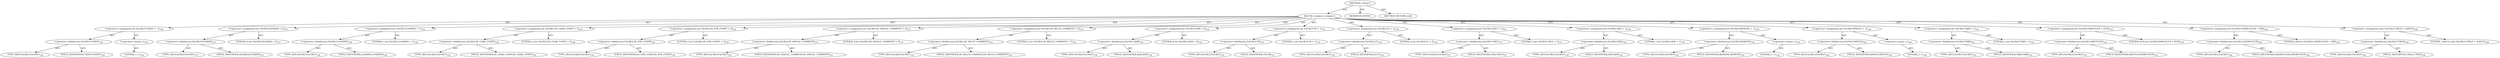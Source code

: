 digraph "&lt;clinit&gt;" {  
"111669149743" [label = <(METHOD,&lt;clinit&gt;)> ]
"25769803974" [label = <(BLOCK,&lt;empty&gt;,&lt;empty&gt;)> ]
"30064771901" [label = <(&lt;operator&gt;.assignment,int FixCRLF.UNDEF = -1)<SUB>126</SUB>> ]
"30064771902" [label = <(&lt;operator&gt;.fieldAccess,FixCRLF.UNDEF)<SUB>126</SUB>> ]
"180388626480" [label = <(TYPE_REF,FixCRLF,FixCRLF)<SUB>126</SUB>> ]
"55834575082" [label = <(FIELD_IDENTIFIER,UNDEF,UNDEF)<SUB>126</SUB>> ]
"30064771903" [label = <(&lt;operator&gt;.minus,-1)<SUB>126</SUB>> ]
"90194313372" [label = <(LITERAL,1,-1)<SUB>126</SUB>> ]
"30064771904" [label = <(&lt;operator&gt;.assignment,int FixCRLF.NOTJAVA = 0)<SUB>127</SUB>> ]
"30064771905" [label = <(&lt;operator&gt;.fieldAccess,FixCRLF.NOTJAVA)<SUB>127</SUB>> ]
"180388626481" [label = <(TYPE_REF,FixCRLF,FixCRLF)<SUB>127</SUB>> ]
"55834575083" [label = <(FIELD_IDENTIFIER,NOTJAVA,NOTJAVA)<SUB>127</SUB>> ]
"90194313373" [label = <(LITERAL,0,int FixCRLF.NOTJAVA = 0)<SUB>127</SUB>> ]
"30064771906" [label = <(&lt;operator&gt;.assignment,int FixCRLF.LOOKING = 1)<SUB>128</SUB>> ]
"30064771907" [label = <(&lt;operator&gt;.fieldAccess,FixCRLF.LOOKING)<SUB>128</SUB>> ]
"180388626482" [label = <(TYPE_REF,FixCRLF,FixCRLF)<SUB>128</SUB>> ]
"55834575084" [label = <(FIELD_IDENTIFIER,LOOKING,LOOKING)<SUB>128</SUB>> ]
"90194313374" [label = <(LITERAL,1,int FixCRLF.LOOKING = 1)<SUB>128</SUB>> ]
"30064771908" [label = <(&lt;operator&gt;.assignment,int FixCRLF.IN_CHAR_CONST = 2)<SUB>129</SUB>> ]
"30064771909" [label = <(&lt;operator&gt;.fieldAccess,FixCRLF.IN_CHAR_CONST)<SUB>129</SUB>> ]
"180388626483" [label = <(TYPE_REF,FixCRLF,FixCRLF)<SUB>129</SUB>> ]
"55834575085" [label = <(FIELD_IDENTIFIER,IN_CHAR_CONST,IN_CHAR_CONST)<SUB>129</SUB>> ]
"90194313375" [label = <(LITERAL,2,int FixCRLF.IN_CHAR_CONST = 2)<SUB>129</SUB>> ]
"30064771910" [label = <(&lt;operator&gt;.assignment,int FixCRLF.IN_STR_CONST = 3)<SUB>130</SUB>> ]
"30064771911" [label = <(&lt;operator&gt;.fieldAccess,FixCRLF.IN_STR_CONST)<SUB>130</SUB>> ]
"180388626484" [label = <(TYPE_REF,FixCRLF,FixCRLF)<SUB>130</SUB>> ]
"55834575086" [label = <(FIELD_IDENTIFIER,IN_STR_CONST,IN_STR_CONST)<SUB>130</SUB>> ]
"90194313376" [label = <(LITERAL,3,int FixCRLF.IN_STR_CONST = 3)<SUB>130</SUB>> ]
"30064771912" [label = <(&lt;operator&gt;.assignment,int FixCRLF.IN_SINGLE_COMMENT = 4)<SUB>131</SUB>> ]
"30064771913" [label = <(&lt;operator&gt;.fieldAccess,FixCRLF.IN_SINGLE_COMMENT)<SUB>131</SUB>> ]
"180388626485" [label = <(TYPE_REF,FixCRLF,FixCRLF)<SUB>131</SUB>> ]
"55834575087" [label = <(FIELD_IDENTIFIER,IN_SINGLE_COMMENT,IN_SINGLE_COMMENT)<SUB>131</SUB>> ]
"90194313377" [label = <(LITERAL,4,int FixCRLF.IN_SINGLE_COMMENT = 4)<SUB>131</SUB>> ]
"30064771914" [label = <(&lt;operator&gt;.assignment,int FixCRLF.IN_MULTI_COMMENT = 5)<SUB>132</SUB>> ]
"30064771915" [label = <(&lt;operator&gt;.fieldAccess,FixCRLF.IN_MULTI_COMMENT)<SUB>132</SUB>> ]
"180388626486" [label = <(TYPE_REF,FixCRLF,FixCRLF)<SUB>132</SUB>> ]
"55834575088" [label = <(FIELD_IDENTIFIER,IN_MULTI_COMMENT,IN_MULTI_COMMENT)<SUB>132</SUB>> ]
"90194313378" [label = <(LITERAL,5,int FixCRLF.IN_MULTI_COMMENT = 5)<SUB>132</SUB>> ]
"30064771916" [label = <(&lt;operator&gt;.assignment,int FixCRLF.ASIS = 0)<SUB>134</SUB>> ]
"30064771917" [label = <(&lt;operator&gt;.fieldAccess,FixCRLF.ASIS)<SUB>134</SUB>> ]
"180388626487" [label = <(TYPE_REF,FixCRLF,FixCRLF)<SUB>134</SUB>> ]
"55834575089" [label = <(FIELD_IDENTIFIER,ASIS,ASIS)<SUB>134</SUB>> ]
"90194313379" [label = <(LITERAL,0,int FixCRLF.ASIS = 0)<SUB>134</SUB>> ]
"30064771918" [label = <(&lt;operator&gt;.assignment,int FixCRLF.CR = 1)<SUB>135</SUB>> ]
"30064771919" [label = <(&lt;operator&gt;.fieldAccess,FixCRLF.CR)<SUB>135</SUB>> ]
"180388626488" [label = <(TYPE_REF,FixCRLF,FixCRLF)<SUB>135</SUB>> ]
"55834575090" [label = <(FIELD_IDENTIFIER,CR,CR)<SUB>135</SUB>> ]
"90194313380" [label = <(LITERAL,1,int FixCRLF.CR = 1)<SUB>135</SUB>> ]
"30064771920" [label = <(&lt;operator&gt;.assignment,int FixCRLF.LF = 2)<SUB>136</SUB>> ]
"30064771921" [label = <(&lt;operator&gt;.fieldAccess,FixCRLF.LF)<SUB>136</SUB>> ]
"180388626489" [label = <(TYPE_REF,FixCRLF,FixCRLF)<SUB>136</SUB>> ]
"55834575091" [label = <(FIELD_IDENTIFIER,LF,LF)<SUB>136</SUB>> ]
"90194313381" [label = <(LITERAL,2,int FixCRLF.LF = 2)<SUB>136</SUB>> ]
"30064771922" [label = <(&lt;operator&gt;.assignment,int FixCRLF.CRLF = 3)<SUB>137</SUB>> ]
"30064771923" [label = <(&lt;operator&gt;.fieldAccess,FixCRLF.CRLF)<SUB>137</SUB>> ]
"180388626490" [label = <(TYPE_REF,FixCRLF,FixCRLF)<SUB>137</SUB>> ]
"55834575092" [label = <(FIELD_IDENTIFIER,CRLF,CRLF)<SUB>137</SUB>> ]
"90194313382" [label = <(LITERAL,3,int FixCRLF.CRLF = 3)<SUB>137</SUB>> ]
"30064771924" [label = <(&lt;operator&gt;.assignment,int FixCRLF.ADD = 1)<SUB>138</SUB>> ]
"30064771925" [label = <(&lt;operator&gt;.fieldAccess,FixCRLF.ADD)<SUB>138</SUB>> ]
"180388626491" [label = <(TYPE_REF,FixCRLF,FixCRLF)<SUB>138</SUB>> ]
"55834575093" [label = <(FIELD_IDENTIFIER,ADD,ADD)<SUB>138</SUB>> ]
"90194313383" [label = <(LITERAL,1,int FixCRLF.ADD = 1)<SUB>138</SUB>> ]
"30064771926" [label = <(&lt;operator&gt;.assignment,int FixCRLF.REMOVE = -1)<SUB>139</SUB>> ]
"30064771927" [label = <(&lt;operator&gt;.fieldAccess,FixCRLF.REMOVE)<SUB>139</SUB>> ]
"180388626492" [label = <(TYPE_REF,FixCRLF,FixCRLF)<SUB>139</SUB>> ]
"55834575094" [label = <(FIELD_IDENTIFIER,REMOVE,REMOVE)<SUB>139</SUB>> ]
"30064771928" [label = <(&lt;operator&gt;.minus,-1)<SUB>139</SUB>> ]
"90194313384" [label = <(LITERAL,1,-1)<SUB>139</SUB>> ]
"30064771929" [label = <(&lt;operator&gt;.assignment,int FixCRLF.SPACES = -1)<SUB>140</SUB>> ]
"30064771930" [label = <(&lt;operator&gt;.fieldAccess,FixCRLF.SPACES)<SUB>140</SUB>> ]
"180388626493" [label = <(TYPE_REF,FixCRLF,FixCRLF)<SUB>140</SUB>> ]
"55834575095" [label = <(FIELD_IDENTIFIER,SPACES,SPACES)<SUB>140</SUB>> ]
"30064771931" [label = <(&lt;operator&gt;.minus,-1)<SUB>140</SUB>> ]
"90194313385" [label = <(LITERAL,1,-1)<SUB>140</SUB>> ]
"30064771932" [label = <(&lt;operator&gt;.assignment,int FixCRLF.TABS = 1)<SUB>141</SUB>> ]
"30064771933" [label = <(&lt;operator&gt;.fieldAccess,FixCRLF.TABS)<SUB>141</SUB>> ]
"180388626494" [label = <(TYPE_REF,FixCRLF,FixCRLF)<SUB>141</SUB>> ]
"55834575096" [label = <(FIELD_IDENTIFIER,TABS,TABS)<SUB>141</SUB>> ]
"90194313386" [label = <(LITERAL,1,int FixCRLF.TABS = 1)<SUB>141</SUB>> ]
"30064771934" [label = <(&lt;operator&gt;.assignment,int FixCRLF.INBUFLEN = 8192)<SUB>143</SUB>> ]
"30064771935" [label = <(&lt;operator&gt;.fieldAccess,FixCRLF.INBUFLEN)<SUB>143</SUB>> ]
"180388626495" [label = <(TYPE_REF,FixCRLF,FixCRLF)<SUB>143</SUB>> ]
"55834575097" [label = <(FIELD_IDENTIFIER,INBUFLEN,INBUFLEN)<SUB>143</SUB>> ]
"90194313387" [label = <(LITERAL,8192,int FixCRLF.INBUFLEN = 8192)<SUB>143</SUB>> ]
"30064771936" [label = <(&lt;operator&gt;.assignment,int FixCRLF.LINEBUFLEN = 200)<SUB>144</SUB>> ]
"30064771937" [label = <(&lt;operator&gt;.fieldAccess,FixCRLF.LINEBUFLEN)<SUB>144</SUB>> ]
"180388626496" [label = <(TYPE_REF,FixCRLF,FixCRLF)<SUB>144</SUB>> ]
"55834575098" [label = <(FIELD_IDENTIFIER,LINEBUFLEN,LINEBUFLEN)<SUB>144</SUB>> ]
"90194313388" [label = <(LITERAL,200,int FixCRLF.LINEBUFLEN = 200)<SUB>144</SUB>> ]
"30064771938" [label = <(&lt;operator&gt;.assignment,char FixCRLF.CTRLZ = '\u001A')<SUB>146</SUB>> ]
"30064771939" [label = <(&lt;operator&gt;.fieldAccess,FixCRLF.CTRLZ)<SUB>146</SUB>> ]
"180388626497" [label = <(TYPE_REF,FixCRLF,FixCRLF)<SUB>146</SUB>> ]
"55834575099" [label = <(FIELD_IDENTIFIER,CTRLZ,CTRLZ)<SUB>146</SUB>> ]
"90194313389" [label = <(LITERAL,'\u001A',char FixCRLF.CTRLZ = '\u001A')<SUB>146</SUB>> ]
"133143986333" [label = <(MODIFIER,STATIC)> ]
"128849018927" [label = <(METHOD_RETURN,void)> ]
  "111669149743" -> "25769803974"  [ label = "AST: "] 
  "111669149743" -> "133143986333"  [ label = "AST: "] 
  "111669149743" -> "128849018927"  [ label = "AST: "] 
  "25769803974" -> "30064771901"  [ label = "AST: "] 
  "25769803974" -> "30064771904"  [ label = "AST: "] 
  "25769803974" -> "30064771906"  [ label = "AST: "] 
  "25769803974" -> "30064771908"  [ label = "AST: "] 
  "25769803974" -> "30064771910"  [ label = "AST: "] 
  "25769803974" -> "30064771912"  [ label = "AST: "] 
  "25769803974" -> "30064771914"  [ label = "AST: "] 
  "25769803974" -> "30064771916"  [ label = "AST: "] 
  "25769803974" -> "30064771918"  [ label = "AST: "] 
  "25769803974" -> "30064771920"  [ label = "AST: "] 
  "25769803974" -> "30064771922"  [ label = "AST: "] 
  "25769803974" -> "30064771924"  [ label = "AST: "] 
  "25769803974" -> "30064771926"  [ label = "AST: "] 
  "25769803974" -> "30064771929"  [ label = "AST: "] 
  "25769803974" -> "30064771932"  [ label = "AST: "] 
  "25769803974" -> "30064771934"  [ label = "AST: "] 
  "25769803974" -> "30064771936"  [ label = "AST: "] 
  "25769803974" -> "30064771938"  [ label = "AST: "] 
  "30064771901" -> "30064771902"  [ label = "AST: "] 
  "30064771901" -> "30064771903"  [ label = "AST: "] 
  "30064771902" -> "180388626480"  [ label = "AST: "] 
  "30064771902" -> "55834575082"  [ label = "AST: "] 
  "30064771903" -> "90194313372"  [ label = "AST: "] 
  "30064771904" -> "30064771905"  [ label = "AST: "] 
  "30064771904" -> "90194313373"  [ label = "AST: "] 
  "30064771905" -> "180388626481"  [ label = "AST: "] 
  "30064771905" -> "55834575083"  [ label = "AST: "] 
  "30064771906" -> "30064771907"  [ label = "AST: "] 
  "30064771906" -> "90194313374"  [ label = "AST: "] 
  "30064771907" -> "180388626482"  [ label = "AST: "] 
  "30064771907" -> "55834575084"  [ label = "AST: "] 
  "30064771908" -> "30064771909"  [ label = "AST: "] 
  "30064771908" -> "90194313375"  [ label = "AST: "] 
  "30064771909" -> "180388626483"  [ label = "AST: "] 
  "30064771909" -> "55834575085"  [ label = "AST: "] 
  "30064771910" -> "30064771911"  [ label = "AST: "] 
  "30064771910" -> "90194313376"  [ label = "AST: "] 
  "30064771911" -> "180388626484"  [ label = "AST: "] 
  "30064771911" -> "55834575086"  [ label = "AST: "] 
  "30064771912" -> "30064771913"  [ label = "AST: "] 
  "30064771912" -> "90194313377"  [ label = "AST: "] 
  "30064771913" -> "180388626485"  [ label = "AST: "] 
  "30064771913" -> "55834575087"  [ label = "AST: "] 
  "30064771914" -> "30064771915"  [ label = "AST: "] 
  "30064771914" -> "90194313378"  [ label = "AST: "] 
  "30064771915" -> "180388626486"  [ label = "AST: "] 
  "30064771915" -> "55834575088"  [ label = "AST: "] 
  "30064771916" -> "30064771917"  [ label = "AST: "] 
  "30064771916" -> "90194313379"  [ label = "AST: "] 
  "30064771917" -> "180388626487"  [ label = "AST: "] 
  "30064771917" -> "55834575089"  [ label = "AST: "] 
  "30064771918" -> "30064771919"  [ label = "AST: "] 
  "30064771918" -> "90194313380"  [ label = "AST: "] 
  "30064771919" -> "180388626488"  [ label = "AST: "] 
  "30064771919" -> "55834575090"  [ label = "AST: "] 
  "30064771920" -> "30064771921"  [ label = "AST: "] 
  "30064771920" -> "90194313381"  [ label = "AST: "] 
  "30064771921" -> "180388626489"  [ label = "AST: "] 
  "30064771921" -> "55834575091"  [ label = "AST: "] 
  "30064771922" -> "30064771923"  [ label = "AST: "] 
  "30064771922" -> "90194313382"  [ label = "AST: "] 
  "30064771923" -> "180388626490"  [ label = "AST: "] 
  "30064771923" -> "55834575092"  [ label = "AST: "] 
  "30064771924" -> "30064771925"  [ label = "AST: "] 
  "30064771924" -> "90194313383"  [ label = "AST: "] 
  "30064771925" -> "180388626491"  [ label = "AST: "] 
  "30064771925" -> "55834575093"  [ label = "AST: "] 
  "30064771926" -> "30064771927"  [ label = "AST: "] 
  "30064771926" -> "30064771928"  [ label = "AST: "] 
  "30064771927" -> "180388626492"  [ label = "AST: "] 
  "30064771927" -> "55834575094"  [ label = "AST: "] 
  "30064771928" -> "90194313384"  [ label = "AST: "] 
  "30064771929" -> "30064771930"  [ label = "AST: "] 
  "30064771929" -> "30064771931"  [ label = "AST: "] 
  "30064771930" -> "180388626493"  [ label = "AST: "] 
  "30064771930" -> "55834575095"  [ label = "AST: "] 
  "30064771931" -> "90194313385"  [ label = "AST: "] 
  "30064771932" -> "30064771933"  [ label = "AST: "] 
  "30064771932" -> "90194313386"  [ label = "AST: "] 
  "30064771933" -> "180388626494"  [ label = "AST: "] 
  "30064771933" -> "55834575096"  [ label = "AST: "] 
  "30064771934" -> "30064771935"  [ label = "AST: "] 
  "30064771934" -> "90194313387"  [ label = "AST: "] 
  "30064771935" -> "180388626495"  [ label = "AST: "] 
  "30064771935" -> "55834575097"  [ label = "AST: "] 
  "30064771936" -> "30064771937"  [ label = "AST: "] 
  "30064771936" -> "90194313388"  [ label = "AST: "] 
  "30064771937" -> "180388626496"  [ label = "AST: "] 
  "30064771937" -> "55834575098"  [ label = "AST: "] 
  "30064771938" -> "30064771939"  [ label = "AST: "] 
  "30064771938" -> "90194313389"  [ label = "AST: "] 
  "30064771939" -> "180388626497"  [ label = "AST: "] 
  "30064771939" -> "55834575099"  [ label = "AST: "] 
}
